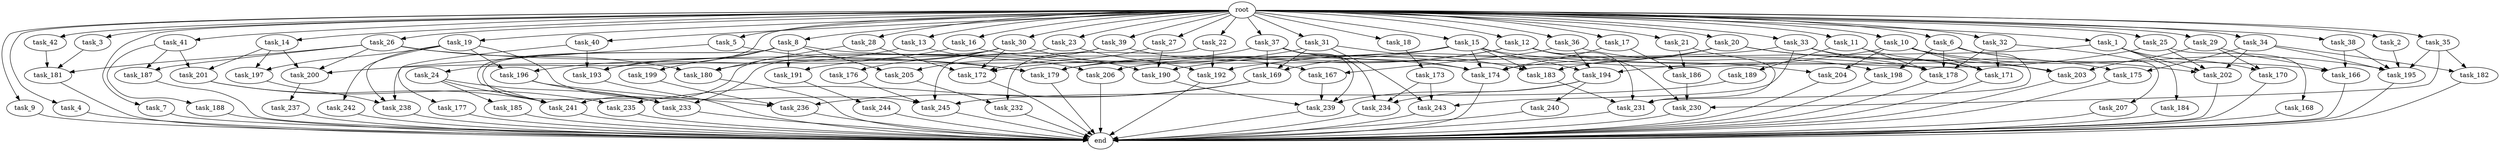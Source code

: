 digraph G {
  task_189 [size="4209067950.080000"];
  task_240 [size="8589934592.000000"];
  task_15 [size="10.240000"];
  task_185 [size="1374389534.720000"];
  task_175 [size="17179869184.000000"];
  task_9 [size="10.240000"];
  task_40 [size="10.240000"];
  task_183 [size="15461882265.600000"];
  task_4 [size="10.240000"];
  task_179 [size="16664473108.480000"];
  task_20 [size="10.240000"];
  task_166 [size="6184752906.240000"];
  task_13 [size="10.240000"];
  task_16 [size="10.240000"];
  task_14 [size="10.240000"];
  task_174 [size="17781164605.439999"];
  task_3 [size="10.240000"];
  task_204 [size="10050223472.639999"];
  task_192 [size="14774687498.240000"];
  task_5 [size="10.240000"];
  task_169 [size="16234976378.880001"];
  task_199 [size="773094113.280000"];
  task_180 [size="7043746365.440001"];
  task_231 [size="21131239096.320000"];
  task_26 [size="10.240000"];
  task_28 [size="10.240000"];
  task_203 [size="4810363371.520000"];
  task_42 [size="10.240000"];
  task_233 [size="9448928051.200001"];
  task_2 [size="10.240000"];
  task_186 [size="9964324126.719999"];
  task_172 [size="8761733283.840000"];
  task_7 [size="10.240000"];
  task_176 [size="773094113.280000"];
  task_25 [size="10.240000"];
  task_190 [size="2491081031.680000"];
  task_201 [size="4552665333.760000"];
  task_31 [size="10.240000"];
  task_188 [size="4209067950.080000"];
  task_232 [size="8933531975.680000"];
  task_191 [size="9363028705.280001"];
  task_23 [size="10.240000"];
  task_194 [size="13829794693.120001"];
  task_238 [size="5927054868.480000"];
  task_200 [size="6614249635.840000"];
  task_237 [size="343597383.680000"];
  task_29 [size="10.240000"];
  task_1 [size="10.240000"];
  task_205 [size="9363028705.280001"];
  task_197 [size="4552665333.760000"];
  task_195 [size="15891378995.200001"];
  task_173 [size="343597383.680000"];
  task_236 [size="12627203850.240000"];
  task_198 [size="15547781611.520000"];
  task_184 [size="773094113.280000"];
  task_244 [size="773094113.280000"];
  task_24 [size="10.240000"];
  task_18 [size="10.240000"];
  task_181 [size="9105330667.520000"];
  task_167 [size="15547781611.520000"];
  task_243 [size="19327352832.000000"];
  task_242 [size="4209067950.080000"];
  task_170 [size="1116691496.960000"];
  task_245 [size="23536420782.080002"];
  task_32 [size="10.240000"];
  task_12 [size="10.240000"];
  task_230 [size="11940009082.880001"];
  task_22 [size="10.240000"];
  task_19 [size="10.240000"];
  task_41 [size="10.240000"];
  task_168 [size="1374389534.720000"];
  task_21 [size="10.240000"];
  task_177 [size="5497558138.880000"];
  task_193 [size="11768210391.040001"];
  task_30 [size="10.240000"];
  task_39 [size="10.240000"];
  task_8 [size="10.240000"];
  task_34 [size="10.240000"];
  root [size="0.000000"];
  task_17 [size="10.240000"];
  end [size="0.000000"];
  task_202 [size="19327352832.000000"];
  task_10 [size="10.240000"];
  task_207 [size="343597383.680000"];
  task_27 [size="10.240000"];
  task_182 [size="9363028705.280001"];
  task_6 [size="10.240000"];
  task_37 [size="10.240000"];
  task_35 [size="10.240000"];
  task_33 [size="10.240000"];
  task_241 [size="5068061409.280000"];
  task_239 [size="18382460026.880001"];
  task_38 [size="10.240000"];
  task_234 [size="12884901888.000000"];
  task_196 [size="5583457484.800000"];
  task_171 [size="9019431321.600000"];
  task_206 [size="8332236554.240000"];
  task_187 [size="4982162063.360000"];
  task_11 [size="10.240000"];
  task_36 [size="10.240000"];
  task_178 [size="27230092656.639999"];
  task_235 [size="6356551598.080000"];

  task_189 -> task_245 [size="838860800.000000"];
  task_240 -> end [size="1.000000"];
  task_15 -> task_169 [size="536870912.000000"];
  task_15 -> task_183 [size="536870912.000000"];
  task_15 -> task_174 [size="536870912.000000"];
  task_15 -> task_166 [size="536870912.000000"];
  task_15 -> task_194 [size="536870912.000000"];
  task_15 -> task_200 [size="536870912.000000"];
  task_185 -> end [size="1.000000"];
  task_175 -> end [size="1.000000"];
  task_9 -> end [size="1.000000"];
  task_40 -> task_177 [size="536870912.000000"];
  task_40 -> task_193 [size="536870912.000000"];
  task_183 -> task_231 [size="411041792.000000"];
  task_4 -> end [size="1.000000"];
  task_179 -> end [size="1.000000"];
  task_20 -> task_203 [size="134217728.000000"];
  task_20 -> task_190 [size="134217728.000000"];
  task_20 -> task_171 [size="134217728.000000"];
  task_20 -> task_183 [size="134217728.000000"];
  task_166 -> end [size="1.000000"];
  task_13 -> task_196 [size="134217728.000000"];
  task_13 -> task_206 [size="134217728.000000"];
  task_16 -> task_178 [size="536870912.000000"];
  task_16 -> task_193 [size="536870912.000000"];
  task_14 -> task_197 [size="33554432.000000"];
  task_14 -> task_201 [size="33554432.000000"];
  task_14 -> task_200 [size="33554432.000000"];
  task_174 -> end [size="1.000000"];
  task_3 -> task_181 [size="134217728.000000"];
  task_204 -> end [size="1.000000"];
  task_192 -> end [size="1.000000"];
  task_5 -> task_179 [size="33554432.000000"];
  task_5 -> task_238 [size="33554432.000000"];
  task_169 -> task_236 [size="411041792.000000"];
  task_169 -> task_235 [size="411041792.000000"];
  task_199 -> task_236 [size="411041792.000000"];
  task_180 -> end [size="1.000000"];
  task_231 -> end [size="1.000000"];
  task_26 -> task_180 [size="75497472.000000"];
  task_26 -> task_179 [size="75497472.000000"];
  task_26 -> task_200 [size="75497472.000000"];
  task_26 -> task_181 [size="75497472.000000"];
  task_26 -> task_187 [size="75497472.000000"];
  task_28 -> task_180 [size="536870912.000000"];
  task_28 -> task_172 [size="536870912.000000"];
  task_203 -> end [size="1.000000"];
  task_42 -> task_181 [size="679477248.000000"];
  task_233 -> end [size="1.000000"];
  task_2 -> task_195 [size="301989888.000000"];
  task_186 -> task_230 [size="411041792.000000"];
  task_172 -> end [size="1.000000"];
  task_7 -> end [size="1.000000"];
  task_176 -> task_245 [size="209715200.000000"];
  task_25 -> task_168 [size="134217728.000000"];
  task_25 -> task_202 [size="134217728.000000"];
  task_25 -> task_194 [size="134217728.000000"];
  task_190 -> task_239 [size="209715200.000000"];
  task_201 -> task_235 [size="209715200.000000"];
  task_201 -> task_241 [size="209715200.000000"];
  task_31 -> task_243 [size="838860800.000000"];
  task_31 -> task_169 [size="838860800.000000"];
  task_31 -> task_183 [size="838860800.000000"];
  task_31 -> task_191 [size="838860800.000000"];
  task_188 -> end [size="1.000000"];
  task_232 -> end [size="1.000000"];
  task_191 -> task_244 [size="75497472.000000"];
  task_23 -> task_192 [size="301989888.000000"];
  task_23 -> task_233 [size="301989888.000000"];
  task_194 -> task_239 [size="838860800.000000"];
  task_194 -> task_234 [size="838860800.000000"];
  task_194 -> task_240 [size="838860800.000000"];
  task_238 -> end [size="1.000000"];
  task_200 -> task_237 [size="33554432.000000"];
  task_237 -> end [size="1.000000"];
  task_29 -> task_203 [size="33554432.000000"];
  task_29 -> task_166 [size="33554432.000000"];
  task_29 -> task_170 [size="33554432.000000"];
  task_1 -> task_202 [size="75497472.000000"];
  task_1 -> task_174 [size="75497472.000000"];
  task_1 -> task_170 [size="75497472.000000"];
  task_1 -> task_184 [size="75497472.000000"];
  task_205 -> task_232 [size="33554432.000000"];
  task_197 -> task_238 [size="134217728.000000"];
  task_195 -> end [size="1.000000"];
  task_173 -> task_243 [size="209715200.000000"];
  task_173 -> task_234 [size="209715200.000000"];
  task_236 -> end [size="1.000000"];
  task_198 -> end [size="1.000000"];
  task_184 -> end [size="1.000000"];
  task_244 -> end [size="1.000000"];
  task_24 -> task_233 [size="134217728.000000"];
  task_24 -> task_241 [size="134217728.000000"];
  task_24 -> task_185 [size="134217728.000000"];
  task_18 -> task_173 [size="33554432.000000"];
  task_181 -> end [size="1.000000"];
  task_167 -> task_239 [size="536870912.000000"];
  task_243 -> end [size="1.000000"];
  task_242 -> end [size="1.000000"];
  task_170 -> end [size="1.000000"];
  task_245 -> end [size="1.000000"];
  task_32 -> task_178 [size="33554432.000000"];
  task_32 -> task_207 [size="33554432.000000"];
  task_32 -> task_171 [size="33554432.000000"];
  task_12 -> task_231 [size="679477248.000000"];
  task_12 -> task_179 [size="679477248.000000"];
  task_12 -> task_204 [size="679477248.000000"];
  task_12 -> task_230 [size="679477248.000000"];
  task_12 -> task_206 [size="679477248.000000"];
  task_230 -> end [size="1.000000"];
  task_22 -> task_192 [size="838860800.000000"];
  task_22 -> task_232 [size="838860800.000000"];
  task_19 -> task_197 [size="411041792.000000"];
  task_19 -> task_196 [size="411041792.000000"];
  task_19 -> task_242 [size="411041792.000000"];
  task_19 -> task_245 [size="411041792.000000"];
  task_19 -> task_238 [size="411041792.000000"];
  task_41 -> task_188 [size="411041792.000000"];
  task_41 -> task_187 [size="411041792.000000"];
  task_41 -> task_201 [size="411041792.000000"];
  task_168 -> end [size="1.000000"];
  task_21 -> task_231 [size="134217728.000000"];
  task_21 -> task_186 [size="134217728.000000"];
  task_177 -> end [size="1.000000"];
  task_193 -> end [size="1.000000"];
  task_30 -> task_180 [size="75497472.000000"];
  task_30 -> task_176 [size="75497472.000000"];
  task_30 -> task_190 [size="75497472.000000"];
  task_30 -> task_241 [size="75497472.000000"];
  task_30 -> task_172 [size="75497472.000000"];
  task_39 -> task_167 [size="838860800.000000"];
  task_39 -> task_245 [size="838860800.000000"];
  task_39 -> task_205 [size="838860800.000000"];
  task_8 -> task_191 [size="75497472.000000"];
  task_8 -> task_174 [size="75497472.000000"];
  task_8 -> task_205 [size="75497472.000000"];
  task_8 -> task_199 [size="75497472.000000"];
  task_8 -> task_233 [size="75497472.000000"];
  task_8 -> task_241 [size="75497472.000000"];
  task_8 -> task_193 [size="75497472.000000"];
  task_34 -> task_202 [size="838860800.000000"];
  task_34 -> task_195 [size="838860800.000000"];
  task_34 -> task_182 [size="838860800.000000"];
  task_34 -> task_175 [size="838860800.000000"];
  root -> task_39 [size="1.000000"];
  root -> task_26 [size="1.000000"];
  root -> task_8 [size="1.000000"];
  root -> task_34 [size="1.000000"];
  root -> task_28 [size="1.000000"];
  root -> task_15 [size="1.000000"];
  root -> task_2 [size="1.000000"];
  root -> task_17 [size="1.000000"];
  root -> task_9 [size="1.000000"];
  root -> task_6 [size="1.000000"];
  root -> task_40 [size="1.000000"];
  root -> task_10 [size="1.000000"];
  root -> task_27 [size="1.000000"];
  root -> task_7 [size="1.000000"];
  root -> task_4 [size="1.000000"];
  root -> task_24 [size="1.000000"];
  root -> task_25 [size="1.000000"];
  root -> task_18 [size="1.000000"];
  root -> task_33 [size="1.000000"];
  root -> task_35 [size="1.000000"];
  root -> task_13 [size="1.000000"];
  root -> task_31 [size="1.000000"];
  root -> task_14 [size="1.000000"];
  root -> task_1 [size="1.000000"];
  root -> task_23 [size="1.000000"];
  root -> task_11 [size="1.000000"];
  root -> task_3 [size="1.000000"];
  root -> task_37 [size="1.000000"];
  root -> task_20 [size="1.000000"];
  root -> task_29 [size="1.000000"];
  root -> task_32 [size="1.000000"];
  root -> task_5 [size="1.000000"];
  root -> task_12 [size="1.000000"];
  root -> task_38 [size="1.000000"];
  root -> task_22 [size="1.000000"];
  root -> task_19 [size="1.000000"];
  root -> task_41 [size="1.000000"];
  root -> task_36 [size="1.000000"];
  root -> task_21 [size="1.000000"];
  root -> task_16 [size="1.000000"];
  root -> task_42 [size="1.000000"];
  root -> task_30 [size="1.000000"];
  task_17 -> task_186 [size="838860800.000000"];
  task_17 -> task_174 [size="838860800.000000"];
  task_202 -> end [size="1.000000"];
  task_10 -> task_203 [size="301989888.000000"];
  task_10 -> task_192 [size="301989888.000000"];
  task_10 -> task_195 [size="301989888.000000"];
  task_10 -> task_204 [size="301989888.000000"];
  task_10 -> task_171 [size="301989888.000000"];
  task_207 -> end [size="1.000000"];
  task_27 -> task_190 [size="33554432.000000"];
  task_27 -> task_172 [size="33554432.000000"];
  task_182 -> end [size="1.000000"];
  task_6 -> task_178 [size="838860800.000000"];
  task_6 -> task_198 [size="838860800.000000"];
  task_6 -> task_202 [size="838860800.000000"];
  task_6 -> task_231 [size="838860800.000000"];
  task_37 -> task_239 [size="209715200.000000"];
  task_37 -> task_169 [size="209715200.000000"];
  task_37 -> task_172 [size="209715200.000000"];
  task_37 -> task_234 [size="209715200.000000"];
  task_37 -> task_174 [size="209715200.000000"];
  task_35 -> task_230 [size="75497472.000000"];
  task_35 -> task_182 [size="75497472.000000"];
  task_35 -> task_195 [size="75497472.000000"];
  task_33 -> task_178 [size="838860800.000000"];
  task_33 -> task_179 [size="838860800.000000"];
  task_33 -> task_175 [size="838860800.000000"];
  task_33 -> task_243 [size="838860800.000000"];
  task_241 -> end [size="1.000000"];
  task_239 -> end [size="1.000000"];
  task_38 -> task_195 [size="33554432.000000"];
  task_38 -> task_166 [size="33554432.000000"];
  task_234 -> end [size="1.000000"];
  task_196 -> task_236 [size="411041792.000000"];
  task_196 -> task_233 [size="411041792.000000"];
  task_171 -> end [size="1.000000"];
  task_206 -> end [size="1.000000"];
  task_187 -> end [size="1.000000"];
  task_11 -> task_178 [size="411041792.000000"];
  task_11 -> task_189 [size="411041792.000000"];
  task_11 -> task_171 [size="411041792.000000"];
  task_36 -> task_167 [size="679477248.000000"];
  task_36 -> task_198 [size="679477248.000000"];
  task_36 -> task_194 [size="679477248.000000"];
  task_178 -> end [size="1.000000"];
  task_235 -> end [size="1.000000"];
}
